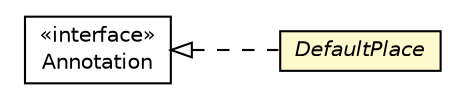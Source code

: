 #!/usr/local/bin/dot
#
# Class diagram 
# Generated by UMLGraph version R5_6-24-gf6e263 (http://www.umlgraph.org/)
#

digraph G {
	edge [fontname="Helvetica",fontsize=10,labelfontname="Helvetica",labelfontsize=10];
	node [fontname="Helvetica",fontsize=10,shape=plaintext];
	nodesep=0.25;
	ranksep=0.5;
	rankdir=LR;
	// com.gwtplatform.mvp.client.annotations.DefaultPlace
	c153661 [label=<<table title="com.gwtplatform.mvp.client.annotations.DefaultPlace" border="0" cellborder="1" cellspacing="0" cellpadding="2" port="p" bgcolor="lemonChiffon" href="./DefaultPlace.html">
		<tr><td><table border="0" cellspacing="0" cellpadding="1">
<tr><td align="center" balign="center"><font face="Helvetica-Oblique"> DefaultPlace </font></td></tr>
		</table></td></tr>
		</table>>, URL="./DefaultPlace.html", fontname="Helvetica", fontcolor="black", fontsize=10.0];
	//com.gwtplatform.mvp.client.annotations.DefaultPlace implements java.lang.annotation.Annotation
	c154147:p -> c153661:p [dir=back,arrowtail=empty,style=dashed];
	// java.lang.annotation.Annotation
	c154147 [label=<<table title="java.lang.annotation.Annotation" border="0" cellborder="1" cellspacing="0" cellpadding="2" port="p" href="http://download.oracle.com/javase/6/docs/api/java/lang/annotation/Annotation.html">
		<tr><td><table border="0" cellspacing="0" cellpadding="1">
<tr><td align="center" balign="center"> &#171;interface&#187; </td></tr>
<tr><td align="center" balign="center"> Annotation </td></tr>
		</table></td></tr>
		</table>>, URL="http://download.oracle.com/javase/6/docs/api/java/lang/annotation/Annotation.html", fontname="Helvetica", fontcolor="black", fontsize=10.0];
}

